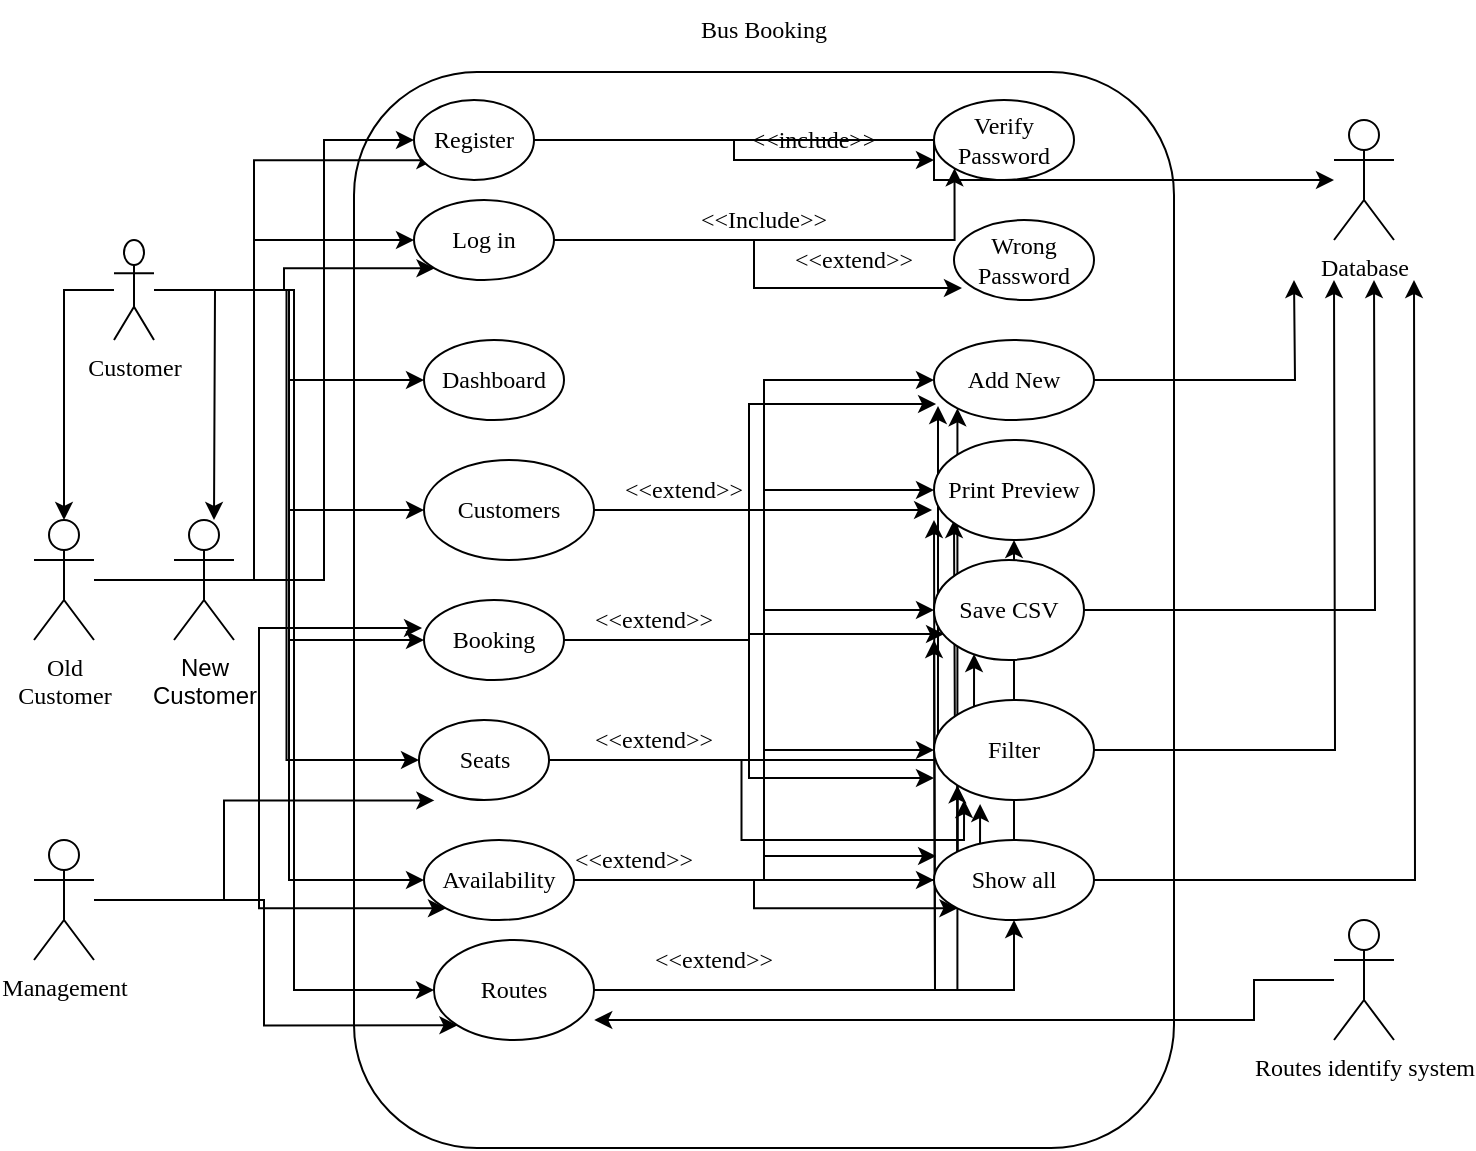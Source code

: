 <mxfile version="13.6.0" type="github">
  <diagram id="yG1Jh6SECEbRcKLDVX-q" name="Page-1">
    <mxGraphModel dx="1038" dy="585" grid="1" gridSize="10" guides="1" tooltips="1" connect="1" arrows="1" fold="1" page="1" pageScale="1" pageWidth="850" pageHeight="1100" math="0" shadow="0">
      <root>
        <mxCell id="0" />
        <mxCell id="1" parent="0" />
        <mxCell id="UvIz6pSkPgHuYmIcLqJq-1" value="" style="rounded=1;whiteSpace=wrap;html=1;rotation=-90;" vertex="1" parent="1">
          <mxGeometry x="156" y="100" width="538" height="410" as="geometry" />
        </mxCell>
        <mxCell id="UvIz6pSkPgHuYmIcLqJq-7" value="" style="edgeStyle=orthogonalEdgeStyle;rounded=0;orthogonalLoop=1;jettySize=auto;html=1;fontFamily=Verdana;" edge="1" parent="1" source="UvIz6pSkPgHuYmIcLqJq-5" target="UvIz6pSkPgHuYmIcLqJq-6">
          <mxGeometry relative="1" as="geometry" />
        </mxCell>
        <mxCell id="UvIz6pSkPgHuYmIcLqJq-8" style="edgeStyle=orthogonalEdgeStyle;rounded=0;orthogonalLoop=1;jettySize=auto;html=1;" edge="1" parent="1" source="UvIz6pSkPgHuYmIcLqJq-5">
          <mxGeometry relative="1" as="geometry">
            <mxPoint x="150" y="260" as="targetPoint" />
          </mxGeometry>
        </mxCell>
        <mxCell id="UvIz6pSkPgHuYmIcLqJq-41" style="edgeStyle=orthogonalEdgeStyle;rounded=0;orthogonalLoop=1;jettySize=auto;html=1;entryX=0.918;entryY=0.098;entryDx=0;entryDy=0;entryPerimeter=0;fontFamily=Verdana;" edge="1" parent="1" source="UvIz6pSkPgHuYmIcLqJq-5" target="UvIz6pSkPgHuYmIcLqJq-1">
          <mxGeometry relative="1" as="geometry" />
        </mxCell>
        <mxCell id="UvIz6pSkPgHuYmIcLqJq-42" style="edgeStyle=orthogonalEdgeStyle;rounded=0;orthogonalLoop=1;jettySize=auto;html=1;entryX=0;entryY=1;entryDx=0;entryDy=0;fontFamily=Verdana;" edge="1" parent="1" source="UvIz6pSkPgHuYmIcLqJq-5" target="UvIz6pSkPgHuYmIcLqJq-24">
          <mxGeometry relative="1" as="geometry" />
        </mxCell>
        <mxCell id="UvIz6pSkPgHuYmIcLqJq-43" style="edgeStyle=orthogonalEdgeStyle;rounded=0;orthogonalLoop=1;jettySize=auto;html=1;entryX=0;entryY=0.5;entryDx=0;entryDy=0;fontFamily=Verdana;" edge="1" parent="1" source="UvIz6pSkPgHuYmIcLqJq-5" target="UvIz6pSkPgHuYmIcLqJq-26">
          <mxGeometry relative="1" as="geometry" />
        </mxCell>
        <mxCell id="UvIz6pSkPgHuYmIcLqJq-44" style="edgeStyle=orthogonalEdgeStyle;rounded=0;orthogonalLoop=1;jettySize=auto;html=1;entryX=0;entryY=0.5;entryDx=0;entryDy=0;fontFamily=Verdana;" edge="1" parent="1" source="UvIz6pSkPgHuYmIcLqJq-5" target="UvIz6pSkPgHuYmIcLqJq-27">
          <mxGeometry relative="1" as="geometry" />
        </mxCell>
        <mxCell id="UvIz6pSkPgHuYmIcLqJq-45" style="edgeStyle=orthogonalEdgeStyle;rounded=0;orthogonalLoop=1;jettySize=auto;html=1;entryX=0;entryY=0.5;entryDx=0;entryDy=0;fontFamily=Verdana;" edge="1" parent="1" source="UvIz6pSkPgHuYmIcLqJq-5" target="UvIz6pSkPgHuYmIcLqJq-28">
          <mxGeometry relative="1" as="geometry" />
        </mxCell>
        <mxCell id="UvIz6pSkPgHuYmIcLqJq-46" style="edgeStyle=orthogonalEdgeStyle;rounded=0;orthogonalLoop=1;jettySize=auto;html=1;entryX=0;entryY=0.5;entryDx=0;entryDy=0;fontFamily=Verdana;" edge="1" parent="1" source="UvIz6pSkPgHuYmIcLqJq-5" target="UvIz6pSkPgHuYmIcLqJq-29">
          <mxGeometry relative="1" as="geometry" />
        </mxCell>
        <mxCell id="UvIz6pSkPgHuYmIcLqJq-47" style="edgeStyle=orthogonalEdgeStyle;rounded=0;orthogonalLoop=1;jettySize=auto;html=1;entryX=0;entryY=0.5;entryDx=0;entryDy=0;fontFamily=Verdana;" edge="1" parent="1" source="UvIz6pSkPgHuYmIcLqJq-5" target="UvIz6pSkPgHuYmIcLqJq-30">
          <mxGeometry relative="1" as="geometry" />
        </mxCell>
        <mxCell id="UvIz6pSkPgHuYmIcLqJq-48" style="edgeStyle=orthogonalEdgeStyle;rounded=0;orthogonalLoop=1;jettySize=auto;html=1;entryX=0;entryY=0.5;entryDx=0;entryDy=0;fontFamily=Verdana;" edge="1" parent="1" source="UvIz6pSkPgHuYmIcLqJq-5" target="UvIz6pSkPgHuYmIcLqJq-31">
          <mxGeometry relative="1" as="geometry" />
        </mxCell>
        <mxCell id="UvIz6pSkPgHuYmIcLqJq-5" value="&lt;div&gt;Customer&lt;/div&gt;" style="shape=umlActor;verticalLabelPosition=bottom;verticalAlign=top;html=1;outlineConnect=0;fontFamily=Verdana;" vertex="1" parent="1">
          <mxGeometry x="100" y="120" width="20" height="50" as="geometry" />
        </mxCell>
        <mxCell id="UvIz6pSkPgHuYmIcLqJq-39" style="edgeStyle=orthogonalEdgeStyle;rounded=0;orthogonalLoop=1;jettySize=auto;html=1;entryX=0;entryY=0.5;entryDx=0;entryDy=0;fontFamily=Verdana;" edge="1" parent="1" source="UvIz6pSkPgHuYmIcLqJq-6" target="UvIz6pSkPgHuYmIcLqJq-24">
          <mxGeometry relative="1" as="geometry" />
        </mxCell>
        <mxCell id="UvIz6pSkPgHuYmIcLqJq-6" value="&lt;div&gt;Old&lt;/div&gt;&lt;div&gt;Customer&lt;br&gt;&lt;/div&gt;" style="shape=umlActor;verticalLabelPosition=bottom;verticalAlign=top;html=1;outlineConnect=0;fontFamily=Verdana;" vertex="1" parent="1">
          <mxGeometry x="60" y="260" width="30" height="60" as="geometry" />
        </mxCell>
        <mxCell id="UvIz6pSkPgHuYmIcLqJq-40" style="edgeStyle=orthogonalEdgeStyle;rounded=0;orthogonalLoop=1;jettySize=auto;html=1;entryX=0;entryY=0.5;entryDx=0;entryDy=0;fontFamily=Verdana;" edge="1" parent="1" source="UvIz6pSkPgHuYmIcLqJq-9" target="UvIz6pSkPgHuYmIcLqJq-25">
          <mxGeometry relative="1" as="geometry" />
        </mxCell>
        <mxCell id="UvIz6pSkPgHuYmIcLqJq-9" value="&lt;div&gt;New&lt;/div&gt;&lt;div&gt;Customer&lt;/div&gt;" style="shape=umlActor;verticalLabelPosition=bottom;verticalAlign=top;html=1;outlineConnect=0;" vertex="1" parent="1">
          <mxGeometry x="130" y="260" width="30" height="60" as="geometry" />
        </mxCell>
        <mxCell id="UvIz6pSkPgHuYmIcLqJq-14" value="Bus Booking" style="text;html=1;strokeColor=none;fillColor=none;align=center;verticalAlign=middle;whiteSpace=wrap;rounded=0;fontFamily=Verdana;" vertex="1" parent="1">
          <mxGeometry x="350" width="150" height="30" as="geometry" />
        </mxCell>
        <mxCell id="UvIz6pSkPgHuYmIcLqJq-34" style="edgeStyle=orthogonalEdgeStyle;rounded=0;orthogonalLoop=1;jettySize=auto;html=1;entryX=0;entryY=1;entryDx=0;entryDy=0;fontFamily=Verdana;" edge="1" parent="1" source="UvIz6pSkPgHuYmIcLqJq-24" target="UvIz6pSkPgHuYmIcLqJq-32">
          <mxGeometry relative="1" as="geometry" />
        </mxCell>
        <mxCell id="UvIz6pSkPgHuYmIcLqJq-50" style="edgeStyle=orthogonalEdgeStyle;rounded=0;orthogonalLoop=1;jettySize=auto;html=1;entryX=0.057;entryY=0.85;entryDx=0;entryDy=0;entryPerimeter=0;fontFamily=Verdana;" edge="1" parent="1" source="UvIz6pSkPgHuYmIcLqJq-24" target="UvIz6pSkPgHuYmIcLqJq-49">
          <mxGeometry relative="1" as="geometry" />
        </mxCell>
        <mxCell id="UvIz6pSkPgHuYmIcLqJq-24" value="Log in" style="ellipse;whiteSpace=wrap;html=1;fontFamily=Verdana;" vertex="1" parent="1">
          <mxGeometry x="250" y="100" width="70" height="40" as="geometry" />
        </mxCell>
        <mxCell id="UvIz6pSkPgHuYmIcLqJq-36" style="edgeStyle=orthogonalEdgeStyle;rounded=0;orthogonalLoop=1;jettySize=auto;html=1;entryX=0;entryY=0.75;entryDx=0;entryDy=0;entryPerimeter=0;fontFamily=Verdana;" edge="1" parent="1" source="UvIz6pSkPgHuYmIcLqJq-25" target="UvIz6pSkPgHuYmIcLqJq-32">
          <mxGeometry relative="1" as="geometry" />
        </mxCell>
        <mxCell id="UvIz6pSkPgHuYmIcLqJq-53" style="edgeStyle=orthogonalEdgeStyle;rounded=0;orthogonalLoop=1;jettySize=auto;html=1;fontFamily=Verdana;" edge="1" parent="1" source="UvIz6pSkPgHuYmIcLqJq-25" target="UvIz6pSkPgHuYmIcLqJq-52">
          <mxGeometry relative="1" as="geometry" />
        </mxCell>
        <mxCell id="UvIz6pSkPgHuYmIcLqJq-25" value="Register" style="ellipse;whiteSpace=wrap;html=1;fontFamily=Verdana;" vertex="1" parent="1">
          <mxGeometry x="250" y="50" width="60" height="40" as="geometry" />
        </mxCell>
        <mxCell id="UvIz6pSkPgHuYmIcLqJq-26" value="Dashboard" style="ellipse;whiteSpace=wrap;html=1;fontFamily=Verdana;" vertex="1" parent="1">
          <mxGeometry x="255" y="170" width="70" height="40" as="geometry" />
        </mxCell>
        <mxCell id="UvIz6pSkPgHuYmIcLqJq-65" style="edgeStyle=orthogonalEdgeStyle;rounded=0;orthogonalLoop=1;jettySize=auto;html=1;entryX=0;entryY=0.5;entryDx=0;entryDy=0;fontFamily=Verdana;" edge="1" parent="1" source="UvIz6pSkPgHuYmIcLqJq-27" target="UvIz6pSkPgHuYmIcLqJq-55">
          <mxGeometry relative="1" as="geometry" />
        </mxCell>
        <mxCell id="UvIz6pSkPgHuYmIcLqJq-66" style="edgeStyle=orthogonalEdgeStyle;rounded=0;orthogonalLoop=1;jettySize=auto;html=1;fontFamily=Verdana;" edge="1" parent="1" source="UvIz6pSkPgHuYmIcLqJq-27" target="UvIz6pSkPgHuYmIcLqJq-59">
          <mxGeometry relative="1" as="geometry" />
        </mxCell>
        <mxCell id="UvIz6pSkPgHuYmIcLqJq-67" style="edgeStyle=orthogonalEdgeStyle;rounded=0;orthogonalLoop=1;jettySize=auto;html=1;entryX=0;entryY=0.5;entryDx=0;entryDy=0;fontFamily=Verdana;" edge="1" parent="1" source="UvIz6pSkPgHuYmIcLqJq-27" target="UvIz6pSkPgHuYmIcLqJq-60">
          <mxGeometry relative="1" as="geometry" />
        </mxCell>
        <mxCell id="UvIz6pSkPgHuYmIcLqJq-68" style="edgeStyle=orthogonalEdgeStyle;rounded=0;orthogonalLoop=1;jettySize=auto;html=1;entryX=0;entryY=0.5;entryDx=0;entryDy=0;fontFamily=Verdana;" edge="1" parent="1" source="UvIz6pSkPgHuYmIcLqJq-27" target="UvIz6pSkPgHuYmIcLqJq-61">
          <mxGeometry relative="1" as="geometry" />
        </mxCell>
        <mxCell id="UvIz6pSkPgHuYmIcLqJq-69" style="edgeStyle=orthogonalEdgeStyle;rounded=0;orthogonalLoop=1;jettySize=auto;html=1;entryX=0;entryY=0.5;entryDx=0;entryDy=0;fontFamily=Verdana;" edge="1" parent="1" source="UvIz6pSkPgHuYmIcLqJq-27" target="UvIz6pSkPgHuYmIcLqJq-62">
          <mxGeometry relative="1" as="geometry" />
        </mxCell>
        <mxCell id="UvIz6pSkPgHuYmIcLqJq-77" style="edgeStyle=orthogonalEdgeStyle;rounded=0;orthogonalLoop=1;jettySize=auto;html=1;entryX=0.013;entryY=0.2;entryDx=0;entryDy=0;entryPerimeter=0;fontFamily=Verdana;" edge="1" parent="1" source="UvIz6pSkPgHuYmIcLqJq-27" target="UvIz6pSkPgHuYmIcLqJq-62">
          <mxGeometry relative="1" as="geometry" />
        </mxCell>
        <mxCell id="UvIz6pSkPgHuYmIcLqJq-27" value="Customers" style="ellipse;whiteSpace=wrap;html=1;fontFamily=Verdana;" vertex="1" parent="1">
          <mxGeometry x="255" y="230" width="85" height="50" as="geometry" />
        </mxCell>
        <mxCell id="UvIz6pSkPgHuYmIcLqJq-70" style="edgeStyle=orthogonalEdgeStyle;rounded=0;orthogonalLoop=1;jettySize=auto;html=1;entryX=0.013;entryY=0.8;entryDx=0;entryDy=0;entryPerimeter=0;fontFamily=Verdana;" edge="1" parent="1" source="UvIz6pSkPgHuYmIcLqJq-28" target="UvIz6pSkPgHuYmIcLqJq-55">
          <mxGeometry relative="1" as="geometry" />
        </mxCell>
        <mxCell id="UvIz6pSkPgHuYmIcLqJq-71" style="edgeStyle=orthogonalEdgeStyle;rounded=0;orthogonalLoop=1;jettySize=auto;html=1;entryX=-0.012;entryY=0.7;entryDx=0;entryDy=0;entryPerimeter=0;fontFamily=Verdana;" edge="1" parent="1" source="UvIz6pSkPgHuYmIcLqJq-28" target="UvIz6pSkPgHuYmIcLqJq-59">
          <mxGeometry relative="1" as="geometry" />
        </mxCell>
        <mxCell id="UvIz6pSkPgHuYmIcLqJq-72" style="edgeStyle=orthogonalEdgeStyle;rounded=0;orthogonalLoop=1;jettySize=auto;html=1;entryX=0.067;entryY=0.74;entryDx=0;entryDy=0;entryPerimeter=0;fontFamily=Verdana;" edge="1" parent="1" source="UvIz6pSkPgHuYmIcLqJq-28" target="UvIz6pSkPgHuYmIcLqJq-60">
          <mxGeometry relative="1" as="geometry" />
        </mxCell>
        <mxCell id="UvIz6pSkPgHuYmIcLqJq-73" style="edgeStyle=orthogonalEdgeStyle;rounded=0;orthogonalLoop=1;jettySize=auto;html=1;entryX=0;entryY=0.78;entryDx=0;entryDy=0;entryPerimeter=0;fontFamily=Verdana;" edge="1" parent="1" source="UvIz6pSkPgHuYmIcLqJq-28" target="UvIz6pSkPgHuYmIcLqJq-61">
          <mxGeometry relative="1" as="geometry" />
        </mxCell>
        <mxCell id="UvIz6pSkPgHuYmIcLqJq-28" value="Booking" style="ellipse;whiteSpace=wrap;html=1;fontFamily=Verdana;" vertex="1" parent="1">
          <mxGeometry x="255" y="300" width="70" height="40" as="geometry" />
        </mxCell>
        <mxCell id="UvIz6pSkPgHuYmIcLqJq-79" style="edgeStyle=orthogonalEdgeStyle;rounded=0;orthogonalLoop=1;jettySize=auto;html=1;entryX=0.025;entryY=0.825;entryDx=0;entryDy=0;entryPerimeter=0;fontFamily=Verdana;" edge="1" parent="1" source="UvIz6pSkPgHuYmIcLqJq-29" target="UvIz6pSkPgHuYmIcLqJq-55">
          <mxGeometry relative="1" as="geometry" />
        </mxCell>
        <mxCell id="UvIz6pSkPgHuYmIcLqJq-80" style="edgeStyle=orthogonalEdgeStyle;rounded=0;orthogonalLoop=1;jettySize=auto;html=1;fontFamily=Verdana;" edge="1" parent="1" source="UvIz6pSkPgHuYmIcLqJq-29">
          <mxGeometry relative="1" as="geometry">
            <mxPoint x="520" y="260" as="targetPoint" />
          </mxGeometry>
        </mxCell>
        <mxCell id="UvIz6pSkPgHuYmIcLqJq-82" style="edgeStyle=orthogonalEdgeStyle;rounded=0;orthogonalLoop=1;jettySize=auto;html=1;entryX=0.267;entryY=0.94;entryDx=0;entryDy=0;entryPerimeter=0;fontFamily=Verdana;" edge="1" parent="1" source="UvIz6pSkPgHuYmIcLqJq-29" target="UvIz6pSkPgHuYmIcLqJq-60">
          <mxGeometry relative="1" as="geometry" />
        </mxCell>
        <mxCell id="UvIz6pSkPgHuYmIcLqJq-83" style="edgeStyle=orthogonalEdgeStyle;rounded=0;orthogonalLoop=1;jettySize=auto;html=1;entryX=0.188;entryY=1;entryDx=0;entryDy=0;entryPerimeter=0;fontFamily=Verdana;" edge="1" parent="1" source="UvIz6pSkPgHuYmIcLqJq-29" target="UvIz6pSkPgHuYmIcLqJq-61">
          <mxGeometry relative="1" as="geometry" />
        </mxCell>
        <mxCell id="UvIz6pSkPgHuYmIcLqJq-84" style="edgeStyle=orthogonalEdgeStyle;rounded=0;orthogonalLoop=1;jettySize=auto;html=1;entryX=0;entryY=1;entryDx=0;entryDy=0;fontFamily=Verdana;" edge="1" parent="1" source="UvIz6pSkPgHuYmIcLqJq-29" target="UvIz6pSkPgHuYmIcLqJq-62">
          <mxGeometry relative="1" as="geometry" />
        </mxCell>
        <mxCell id="UvIz6pSkPgHuYmIcLqJq-29" value="Seats" style="ellipse;whiteSpace=wrap;html=1;fontFamily=Verdana;" vertex="1" parent="1">
          <mxGeometry x="252.5" y="360" width="65" height="40" as="geometry" />
        </mxCell>
        <mxCell id="UvIz6pSkPgHuYmIcLqJq-85" style="edgeStyle=orthogonalEdgeStyle;rounded=0;orthogonalLoop=1;jettySize=auto;html=1;entryX=0;entryY=1;entryDx=0;entryDy=0;fontFamily=Verdana;" edge="1" parent="1" source="UvIz6pSkPgHuYmIcLqJq-30" target="UvIz6pSkPgHuYmIcLqJq-55">
          <mxGeometry relative="1" as="geometry" />
        </mxCell>
        <mxCell id="UvIz6pSkPgHuYmIcLqJq-86" style="edgeStyle=orthogonalEdgeStyle;rounded=0;orthogonalLoop=1;jettySize=auto;html=1;entryX=0.5;entryY=1;entryDx=0;entryDy=0;fontFamily=Verdana;" edge="1" parent="1" source="UvIz6pSkPgHuYmIcLqJq-30" target="UvIz6pSkPgHuYmIcLqJq-59">
          <mxGeometry relative="1" as="geometry" />
        </mxCell>
        <mxCell id="UvIz6pSkPgHuYmIcLqJq-87" style="edgeStyle=orthogonalEdgeStyle;rounded=0;orthogonalLoop=1;jettySize=auto;html=1;entryX=0.288;entryY=1.04;entryDx=0;entryDy=0;entryPerimeter=0;fontFamily=Verdana;" edge="1" parent="1" source="UvIz6pSkPgHuYmIcLqJq-30" target="UvIz6pSkPgHuYmIcLqJq-61">
          <mxGeometry relative="1" as="geometry" />
        </mxCell>
        <mxCell id="UvIz6pSkPgHuYmIcLqJq-88" style="edgeStyle=orthogonalEdgeStyle;rounded=0;orthogonalLoop=1;jettySize=auto;html=1;entryX=0;entryY=1;entryDx=0;entryDy=0;fontFamily=Verdana;" edge="1" parent="1" source="UvIz6pSkPgHuYmIcLqJq-30" target="UvIz6pSkPgHuYmIcLqJq-62">
          <mxGeometry relative="1" as="geometry" />
        </mxCell>
        <mxCell id="UvIz6pSkPgHuYmIcLqJq-30" value="Availability" style="ellipse;whiteSpace=wrap;html=1;fontFamily=Verdana;" vertex="1" parent="1">
          <mxGeometry x="255" y="420" width="75" height="40" as="geometry" />
        </mxCell>
        <mxCell id="UvIz6pSkPgHuYmIcLqJq-93" style="edgeStyle=orthogonalEdgeStyle;rounded=0;orthogonalLoop=1;jettySize=auto;html=1;fontFamily=Verdana;" edge="1" parent="1" source="UvIz6pSkPgHuYmIcLqJq-31">
          <mxGeometry relative="1" as="geometry">
            <mxPoint x="510" y="260" as="targetPoint" />
          </mxGeometry>
        </mxCell>
        <mxCell id="UvIz6pSkPgHuYmIcLqJq-94" style="edgeStyle=orthogonalEdgeStyle;rounded=0;orthogonalLoop=1;jettySize=auto;html=1;fontFamily=Verdana;" edge="1" parent="1" source="UvIz6pSkPgHuYmIcLqJq-31">
          <mxGeometry relative="1" as="geometry">
            <mxPoint x="510" y="320" as="targetPoint" />
          </mxGeometry>
        </mxCell>
        <mxCell id="UvIz6pSkPgHuYmIcLqJq-95" style="edgeStyle=orthogonalEdgeStyle;rounded=0;orthogonalLoop=1;jettySize=auto;html=1;entryX=0;entryY=1;entryDx=0;entryDy=0;fontFamily=Verdana;" edge="1" parent="1" source="UvIz6pSkPgHuYmIcLqJq-31" target="UvIz6pSkPgHuYmIcLqJq-61">
          <mxGeometry relative="1" as="geometry" />
        </mxCell>
        <mxCell id="UvIz6pSkPgHuYmIcLqJq-96" style="edgeStyle=orthogonalEdgeStyle;rounded=0;orthogonalLoop=1;jettySize=auto;html=1;entryX=0.5;entryY=1;entryDx=0;entryDy=0;fontFamily=Verdana;" edge="1" parent="1" source="UvIz6pSkPgHuYmIcLqJq-31" target="UvIz6pSkPgHuYmIcLqJq-62">
          <mxGeometry relative="1" as="geometry" />
        </mxCell>
        <mxCell id="UvIz6pSkPgHuYmIcLqJq-31" value="Routes" style="ellipse;whiteSpace=wrap;html=1;fontFamily=Verdana;" vertex="1" parent="1">
          <mxGeometry x="260" y="470" width="80" height="50" as="geometry" />
        </mxCell>
        <mxCell id="UvIz6pSkPgHuYmIcLqJq-32" value="&lt;div&gt;Verify&lt;/div&gt;&lt;div&gt;Password&lt;br&gt;&lt;/div&gt;" style="ellipse;whiteSpace=wrap;html=1;fontFamily=Verdana;" vertex="1" parent="1">
          <mxGeometry x="510" y="50" width="70" height="40" as="geometry" />
        </mxCell>
        <mxCell id="UvIz6pSkPgHuYmIcLqJq-35" value="&amp;lt;&amp;lt;Include&amp;gt;&amp;gt;" style="text;html=1;strokeColor=none;fillColor=none;align=center;verticalAlign=middle;whiteSpace=wrap;rounded=0;fontFamily=Verdana;" vertex="1" parent="1">
          <mxGeometry x="405" y="100" width="40" height="20" as="geometry" />
        </mxCell>
        <mxCell id="UvIz6pSkPgHuYmIcLqJq-37" value="&amp;lt;&amp;lt;include&amp;gt;&amp;gt;" style="text;html=1;strokeColor=none;fillColor=none;align=center;verticalAlign=middle;whiteSpace=wrap;rounded=0;fontFamily=Verdana;" vertex="1" parent="1">
          <mxGeometry x="430" y="60" width="40" height="20" as="geometry" />
        </mxCell>
        <mxCell id="UvIz6pSkPgHuYmIcLqJq-49" value="Wrong Password" style="ellipse;whiteSpace=wrap;html=1;fontFamily=Verdana;" vertex="1" parent="1">
          <mxGeometry x="520" y="110" width="70" height="40" as="geometry" />
        </mxCell>
        <mxCell id="UvIz6pSkPgHuYmIcLqJq-51" value="&amp;lt;&amp;lt;extend&amp;gt;&amp;gt;" style="text;html=1;strokeColor=none;fillColor=none;align=center;verticalAlign=middle;whiteSpace=wrap;rounded=0;fontFamily=Verdana;" vertex="1" parent="1">
          <mxGeometry x="450" y="120" width="40" height="20" as="geometry" />
        </mxCell>
        <mxCell id="UvIz6pSkPgHuYmIcLqJq-52" value="Database" style="shape=umlActor;verticalLabelPosition=bottom;verticalAlign=top;html=1;outlineConnect=0;fontFamily=Verdana;" vertex="1" parent="1">
          <mxGeometry x="710" y="60" width="30" height="60" as="geometry" />
        </mxCell>
        <mxCell id="UvIz6pSkPgHuYmIcLqJq-107" style="edgeStyle=orthogonalEdgeStyle;rounded=0;orthogonalLoop=1;jettySize=auto;html=1;fontFamily=Verdana;" edge="1" parent="1" source="UvIz6pSkPgHuYmIcLqJq-55">
          <mxGeometry relative="1" as="geometry">
            <mxPoint x="690" y="140" as="targetPoint" />
          </mxGeometry>
        </mxCell>
        <mxCell id="UvIz6pSkPgHuYmIcLqJq-55" value="&lt;div&gt;Add New&lt;/div&gt;" style="ellipse;whiteSpace=wrap;html=1;fontFamily=Verdana;" vertex="1" parent="1">
          <mxGeometry x="510" y="170" width="80" height="40" as="geometry" />
        </mxCell>
        <mxCell id="UvIz6pSkPgHuYmIcLqJq-59" value="Print Preview" style="ellipse;whiteSpace=wrap;html=1;fontFamily=Verdana;" vertex="1" parent="1">
          <mxGeometry x="510" y="220" width="80" height="50" as="geometry" />
        </mxCell>
        <mxCell id="UvIz6pSkPgHuYmIcLqJq-98" style="edgeStyle=orthogonalEdgeStyle;rounded=0;orthogonalLoop=1;jettySize=auto;html=1;fontFamily=Verdana;" edge="1" parent="1" source="UvIz6pSkPgHuYmIcLqJq-60">
          <mxGeometry relative="1" as="geometry">
            <mxPoint x="730" y="140" as="targetPoint" />
          </mxGeometry>
        </mxCell>
        <mxCell id="UvIz6pSkPgHuYmIcLqJq-60" value="Save CSV" style="ellipse;whiteSpace=wrap;html=1;fontFamily=Verdana;" vertex="1" parent="1">
          <mxGeometry x="510" y="280" width="75" height="50" as="geometry" />
        </mxCell>
        <mxCell id="UvIz6pSkPgHuYmIcLqJq-99" style="edgeStyle=orthogonalEdgeStyle;rounded=0;orthogonalLoop=1;jettySize=auto;html=1;fontFamily=Verdana;" edge="1" parent="1" source="UvIz6pSkPgHuYmIcLqJq-61">
          <mxGeometry relative="1" as="geometry">
            <mxPoint x="710" y="140" as="targetPoint" />
          </mxGeometry>
        </mxCell>
        <mxCell id="UvIz6pSkPgHuYmIcLqJq-61" value="Filter" style="ellipse;whiteSpace=wrap;html=1;fontFamily=Verdana;" vertex="1" parent="1">
          <mxGeometry x="510" y="350" width="80" height="50" as="geometry" />
        </mxCell>
        <mxCell id="UvIz6pSkPgHuYmIcLqJq-100" style="edgeStyle=orthogonalEdgeStyle;rounded=0;orthogonalLoop=1;jettySize=auto;html=1;fontFamily=Verdana;" edge="1" parent="1" source="UvIz6pSkPgHuYmIcLqJq-62">
          <mxGeometry relative="1" as="geometry">
            <mxPoint x="750" y="140" as="targetPoint" />
          </mxGeometry>
        </mxCell>
        <mxCell id="UvIz6pSkPgHuYmIcLqJq-62" value="Show all" style="ellipse;whiteSpace=wrap;html=1;fontFamily=Verdana;" vertex="1" parent="1">
          <mxGeometry x="510" y="420" width="80" height="40" as="geometry" />
        </mxCell>
        <mxCell id="UvIz6pSkPgHuYmIcLqJq-89" value="&amp;lt;&amp;lt;extend&amp;gt;&amp;gt;" style="text;html=1;strokeColor=none;fillColor=none;align=center;verticalAlign=middle;whiteSpace=wrap;rounded=0;fontFamily=Verdana;" vertex="1" parent="1">
          <mxGeometry x="365" y="235" width="40" height="20" as="geometry" />
        </mxCell>
        <mxCell id="UvIz6pSkPgHuYmIcLqJq-90" value="&amp;lt;&amp;lt;extend&amp;gt;&amp;gt;" style="text;html=1;strokeColor=none;fillColor=none;align=center;verticalAlign=middle;whiteSpace=wrap;rounded=0;fontFamily=Verdana;" vertex="1" parent="1">
          <mxGeometry x="350" y="300" width="40" height="20" as="geometry" />
        </mxCell>
        <mxCell id="UvIz6pSkPgHuYmIcLqJq-91" value="&amp;lt;&amp;lt;extend&amp;gt;&amp;gt;" style="text;html=1;strokeColor=none;fillColor=none;align=center;verticalAlign=middle;whiteSpace=wrap;rounded=0;fontFamily=Verdana;" vertex="1" parent="1">
          <mxGeometry x="350" y="360" width="40" height="20" as="geometry" />
        </mxCell>
        <mxCell id="UvIz6pSkPgHuYmIcLqJq-92" value="&amp;lt;&amp;lt;extend&amp;gt;&amp;gt;" style="text;html=1;strokeColor=none;fillColor=none;align=center;verticalAlign=middle;whiteSpace=wrap;rounded=0;fontFamily=Verdana;" vertex="1" parent="1">
          <mxGeometry x="340" y="420" width="40" height="20" as="geometry" />
        </mxCell>
        <mxCell id="UvIz6pSkPgHuYmIcLqJq-97" value="&amp;lt;&amp;lt;extend&amp;gt;&amp;gt;" style="text;html=1;strokeColor=none;fillColor=none;align=center;verticalAlign=middle;whiteSpace=wrap;rounded=0;fontFamily=Verdana;" vertex="1" parent="1">
          <mxGeometry x="380" y="470" width="40" height="20" as="geometry" />
        </mxCell>
        <mxCell id="UvIz6pSkPgHuYmIcLqJq-102" style="edgeStyle=orthogonalEdgeStyle;rounded=0;orthogonalLoop=1;jettySize=auto;html=1;entryX=-0.014;entryY=0.35;entryDx=0;entryDy=0;entryPerimeter=0;fontFamily=Verdana;" edge="1" parent="1" source="UvIz6pSkPgHuYmIcLqJq-101" target="UvIz6pSkPgHuYmIcLqJq-28">
          <mxGeometry relative="1" as="geometry" />
        </mxCell>
        <mxCell id="UvIz6pSkPgHuYmIcLqJq-103" style="edgeStyle=orthogonalEdgeStyle;rounded=0;orthogonalLoop=1;jettySize=auto;html=1;entryX=0.323;entryY=0.098;entryDx=0;entryDy=0;entryPerimeter=0;fontFamily=Verdana;" edge="1" parent="1" source="UvIz6pSkPgHuYmIcLqJq-101" target="UvIz6pSkPgHuYmIcLqJq-1">
          <mxGeometry relative="1" as="geometry" />
        </mxCell>
        <mxCell id="UvIz6pSkPgHuYmIcLqJq-105" style="edgeStyle=orthogonalEdgeStyle;rounded=0;orthogonalLoop=1;jettySize=auto;html=1;entryX=0;entryY=1;entryDx=0;entryDy=0;fontFamily=Verdana;" edge="1" parent="1" source="UvIz6pSkPgHuYmIcLqJq-101" target="UvIz6pSkPgHuYmIcLqJq-30">
          <mxGeometry relative="1" as="geometry" />
        </mxCell>
        <mxCell id="UvIz6pSkPgHuYmIcLqJq-106" style="edgeStyle=orthogonalEdgeStyle;rounded=0;orthogonalLoop=1;jettySize=auto;html=1;entryX=0;entryY=1;entryDx=0;entryDy=0;fontFamily=Verdana;" edge="1" parent="1" source="UvIz6pSkPgHuYmIcLqJq-101" target="UvIz6pSkPgHuYmIcLqJq-31">
          <mxGeometry relative="1" as="geometry" />
        </mxCell>
        <mxCell id="UvIz6pSkPgHuYmIcLqJq-101" value="Management" style="shape=umlActor;verticalLabelPosition=bottom;verticalAlign=top;html=1;outlineConnect=0;fontFamily=Verdana;" vertex="1" parent="1">
          <mxGeometry x="60" y="420" width="30" height="60" as="geometry" />
        </mxCell>
        <mxCell id="UvIz6pSkPgHuYmIcLqJq-109" style="edgeStyle=orthogonalEdgeStyle;rounded=0;orthogonalLoop=1;jettySize=auto;html=1;entryX=0.119;entryY=0.293;entryDx=0;entryDy=0;entryPerimeter=0;fontFamily=Verdana;" edge="1" parent="1" source="UvIz6pSkPgHuYmIcLqJq-108" target="UvIz6pSkPgHuYmIcLqJq-1">
          <mxGeometry relative="1" as="geometry" />
        </mxCell>
        <mxCell id="UvIz6pSkPgHuYmIcLqJq-108" value="Routes identify system" style="shape=umlActor;verticalLabelPosition=bottom;verticalAlign=top;html=1;outlineConnect=0;fontFamily=Verdana;" vertex="1" parent="1">
          <mxGeometry x="710" y="460" width="30" height="60" as="geometry" />
        </mxCell>
      </root>
    </mxGraphModel>
  </diagram>
</mxfile>
